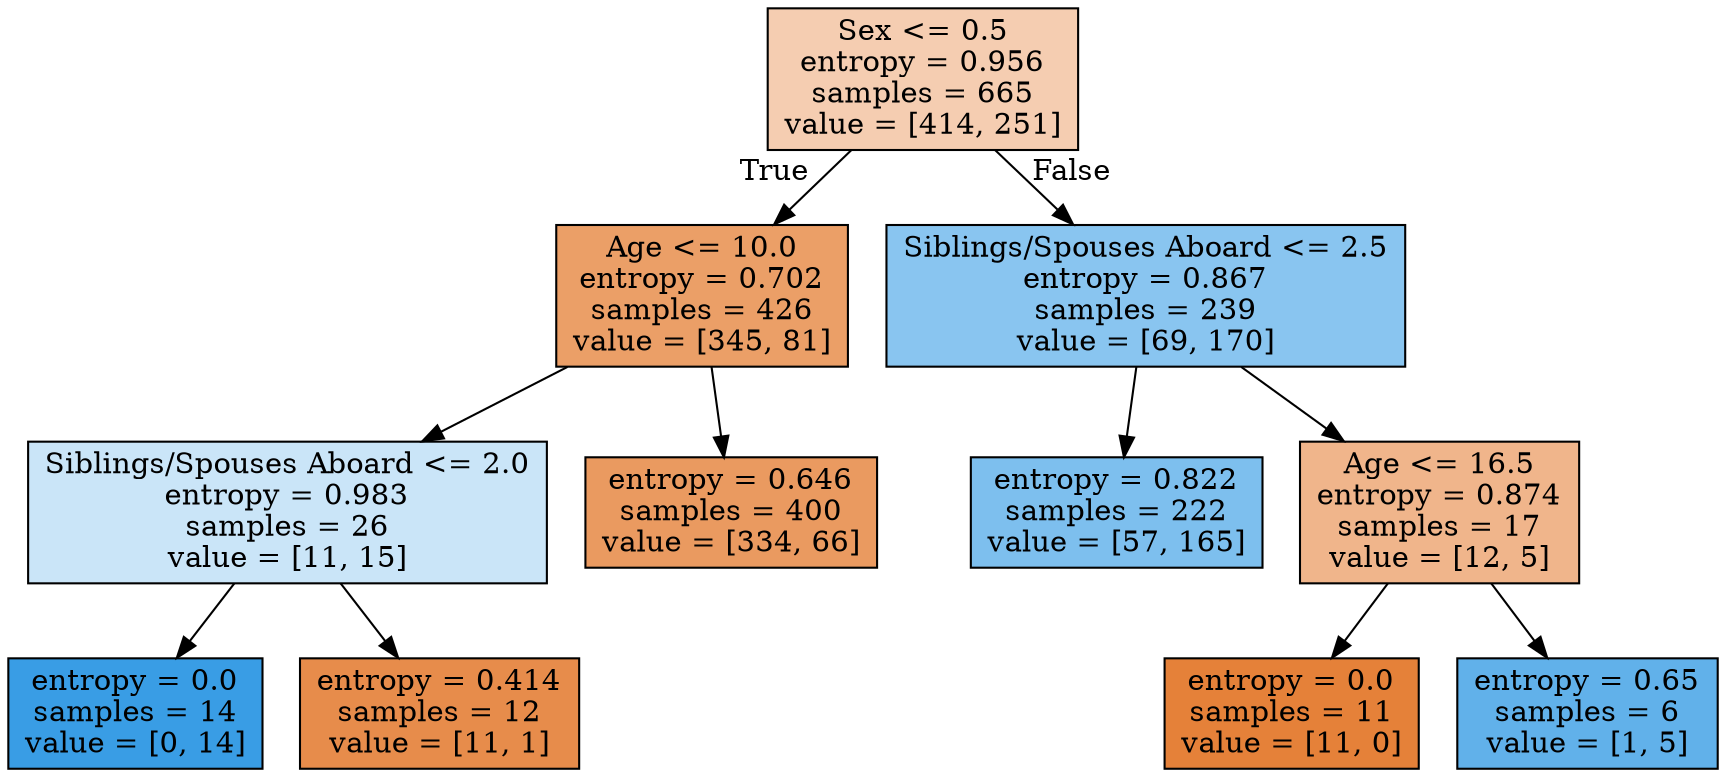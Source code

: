 digraph Tree {
node [shape=box, style="filled", color="black"] ;
0 [label="Sex <= 0.5\nentropy = 0.956\nsamples = 665\nvalue = [414, 251]", fillcolor="#f5cdb1"] ;
1 [label="Age <= 10.0\nentropy = 0.702\nsamples = 426\nvalue = [345, 81]", fillcolor="#eb9f67"] ;
0 -> 1 [labeldistance=2.5, labelangle=45, headlabel="True"] ;
3 [label="Siblings/Spouses Aboard <= 2.0\nentropy = 0.983\nsamples = 26\nvalue = [11, 15]", fillcolor="#cae5f8"] ;
1 -> 3 ;
5 [label="entropy = 0.0\nsamples = 14\nvalue = [0, 14]", fillcolor="#399de5"] ;
3 -> 5 ;
6 [label="entropy = 0.414\nsamples = 12\nvalue = [11, 1]", fillcolor="#e78c4b"] ;
3 -> 6 ;
4 [label="entropy = 0.646\nsamples = 400\nvalue = [334, 66]", fillcolor="#ea9a60"] ;
1 -> 4 ;
2 [label="Siblings/Spouses Aboard <= 2.5\nentropy = 0.867\nsamples = 239\nvalue = [69, 170]", fillcolor="#89c5f0"] ;
0 -> 2 [labeldistance=2.5, labelangle=-45, headlabel="False"] ;
7 [label="entropy = 0.822\nsamples = 222\nvalue = [57, 165]", fillcolor="#7dbfee"] ;
2 -> 7 ;
8 [label="Age <= 16.5\nentropy = 0.874\nsamples = 17\nvalue = [12, 5]", fillcolor="#f0b58b"] ;
2 -> 8 ;
9 [label="entropy = 0.0\nsamples = 11\nvalue = [11, 0]", fillcolor="#e58139"] ;
8 -> 9 ;
10 [label="entropy = 0.65\nsamples = 6\nvalue = [1, 5]", fillcolor="#61b1ea"] ;
8 -> 10 ;
}
